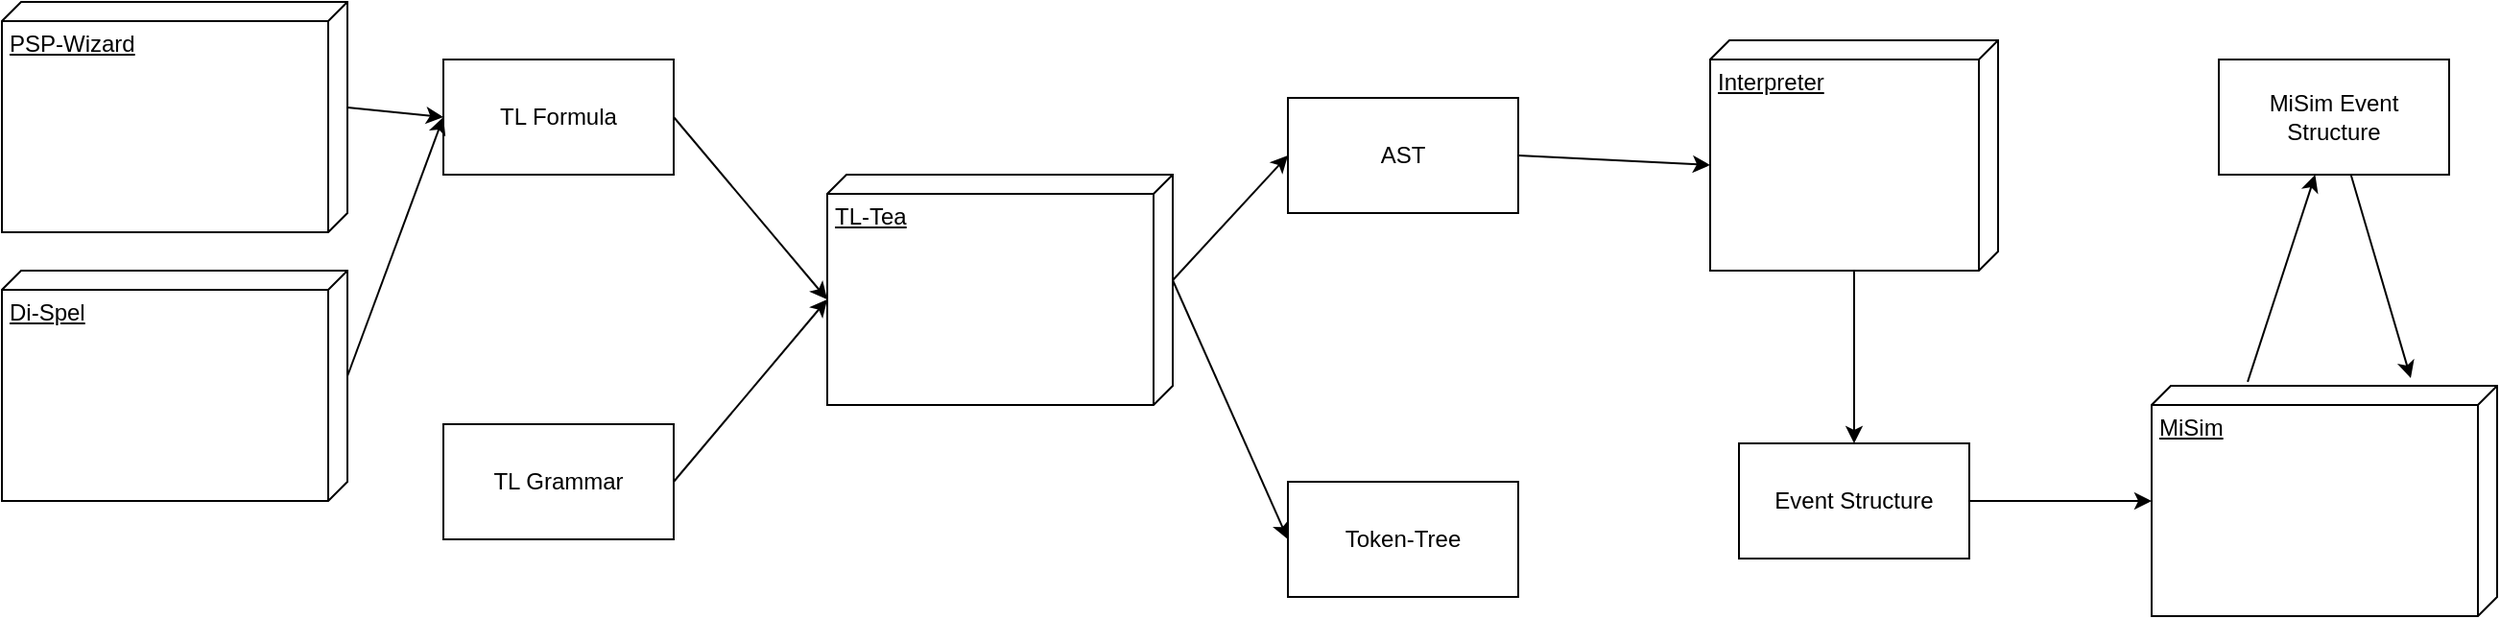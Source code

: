 <mxfile version="12.4.2" type="device" pages="1"><diagram id="KnvtDekhdVvnvpIvdUIZ" name="Page-1"><mxGraphModel dx="2340" dy="986" grid="1" gridSize="10" guides="1" tooltips="1" connect="1" arrows="1" fold="1" page="1" pageScale="1" pageWidth="1169" pageHeight="827" math="0" shadow="0"><root><mxCell id="0"/><mxCell id="1" parent="0"/><mxCell id="_KJqFEjaz6R0PO2uDydm-1" value="TL Formula" style="rounded=0;whiteSpace=wrap;html=1;" parent="1" vertex="1"><mxGeometry x="30" y="110" width="120" height="60" as="geometry"/></mxCell><mxCell id="_KJqFEjaz6R0PO2uDydm-2" value="TL Grammar" style="rounded=0;whiteSpace=wrap;html=1;" parent="1" vertex="1"><mxGeometry x="30" y="300" width="120" height="60" as="geometry"/></mxCell><mxCell id="_KJqFEjaz6R0PO2uDydm-4" value="TL-Tea" style="verticalAlign=top;align=left;spacingTop=8;spacingLeft=2;spacingRight=12;shape=cube;size=10;direction=south;fontStyle=4;html=1;" parent="1" vertex="1"><mxGeometry x="230" y="170" width="180" height="120" as="geometry"/></mxCell><mxCell id="_KJqFEjaz6R0PO2uDydm-5" value="AST" style="rounded=0;whiteSpace=wrap;html=1;" parent="1" vertex="1"><mxGeometry x="470" y="130" width="120" height="60" as="geometry"/></mxCell><mxCell id="_KJqFEjaz6R0PO2uDydm-6" value="Token-Tree" style="rounded=0;whiteSpace=wrap;html=1;" parent="1" vertex="1"><mxGeometry x="470" y="330" width="120" height="60" as="geometry"/></mxCell><mxCell id="_KJqFEjaz6R0PO2uDydm-8" value="Interpreter" style="verticalAlign=top;align=left;spacingTop=8;spacingLeft=2;spacingRight=12;shape=cube;size=10;direction=south;fontStyle=4;html=1;" parent="1" vertex="1"><mxGeometry x="690" y="100" width="150" height="120" as="geometry"/></mxCell><mxCell id="_KJqFEjaz6R0PO2uDydm-9" value="MiSim" style="verticalAlign=top;align=left;spacingTop=8;spacingLeft=2;spacingRight=12;shape=cube;size=10;direction=south;fontStyle=4;html=1;" parent="1" vertex="1"><mxGeometry x="920" y="280" width="180" height="120" as="geometry"/></mxCell><mxCell id="_KJqFEjaz6R0PO2uDydm-11" value="Event Structure" style="rounded=0;whiteSpace=wrap;html=1;" parent="1" vertex="1"><mxGeometry x="705" y="310" width="120" height="60" as="geometry"/></mxCell><mxCell id="_KJqFEjaz6R0PO2uDydm-12" value="" style="endArrow=classic;html=1;exitX=1;exitY=0.5;exitDx=0;exitDy=0;entryX=0;entryY=0;entryDx=65;entryDy=180;entryPerimeter=0;" parent="1" source="_KJqFEjaz6R0PO2uDydm-1" target="_KJqFEjaz6R0PO2uDydm-4" edge="1"><mxGeometry width="50" height="50" relative="1" as="geometry"><mxPoint x="160" y="170" as="sourcePoint"/><mxPoint x="210" y="120" as="targetPoint"/></mxGeometry></mxCell><mxCell id="_KJqFEjaz6R0PO2uDydm-13" value="" style="endArrow=classic;html=1;exitX=1;exitY=0.5;exitDx=0;exitDy=0;entryX=0;entryY=0;entryDx=65;entryDy=180;entryPerimeter=0;" parent="1" source="_KJqFEjaz6R0PO2uDydm-2" target="_KJqFEjaz6R0PO2uDydm-4" edge="1"><mxGeometry width="50" height="50" relative="1" as="geometry"><mxPoint x="160" y="150" as="sourcePoint"/><mxPoint x="240" y="245" as="targetPoint"/></mxGeometry></mxCell><mxCell id="_KJqFEjaz6R0PO2uDydm-14" value="" style="endArrow=classic;html=1;exitX=0;exitY=0;exitDx=55;exitDy=0;exitPerimeter=0;entryX=0;entryY=0.5;entryDx=0;entryDy=0;" parent="1" source="_KJqFEjaz6R0PO2uDydm-4" target="_KJqFEjaz6R0PO2uDydm-5" edge="1"><mxGeometry width="50" height="50" relative="1" as="geometry"><mxPoint x="160" y="150" as="sourcePoint"/><mxPoint x="500" y="160" as="targetPoint"/></mxGeometry></mxCell><mxCell id="_KJqFEjaz6R0PO2uDydm-15" value="" style="endArrow=classic;html=1;exitX=0;exitY=0;exitDx=55;exitDy=0;exitPerimeter=0;entryX=0;entryY=0.5;entryDx=0;entryDy=0;" parent="1" source="_KJqFEjaz6R0PO2uDydm-4" target="_KJqFEjaz6R0PO2uDydm-6" edge="1"><mxGeometry width="50" height="50" relative="1" as="geometry"><mxPoint x="420" y="235" as="sourcePoint"/><mxPoint x="520" y="170" as="targetPoint"/></mxGeometry></mxCell><mxCell id="_KJqFEjaz6R0PO2uDydm-16" value="" style="endArrow=classic;html=1;exitX=1;exitY=0.5;exitDx=0;exitDy=0;entryX=0;entryY=0;entryDx=65;entryDy=150;entryPerimeter=0;" parent="1" source="_KJqFEjaz6R0PO2uDydm-5" target="_KJqFEjaz6R0PO2uDydm-8" edge="1"><mxGeometry width="50" height="50" relative="1" as="geometry"><mxPoint x="420" y="235" as="sourcePoint"/><mxPoint x="480" y="170" as="targetPoint"/></mxGeometry></mxCell><mxCell id="_KJqFEjaz6R0PO2uDydm-18" value="" style="endArrow=classic;html=1;" parent="1" source="_KJqFEjaz6R0PO2uDydm-8" target="_KJqFEjaz6R0PO2uDydm-11" edge="1"><mxGeometry width="50" height="50" relative="1" as="geometry"><mxPoint x="860" y="260" as="sourcePoint"/><mxPoint x="690" y="255" as="targetPoint"/></mxGeometry></mxCell><mxCell id="_KJqFEjaz6R0PO2uDydm-20" value="" style="endArrow=classic;html=1;exitX=1;exitY=0.5;exitDx=0;exitDy=0;" parent="1" source="_KJqFEjaz6R0PO2uDydm-11" target="_KJqFEjaz6R0PO2uDydm-9" edge="1"><mxGeometry width="50" height="50" relative="1" as="geometry"><mxPoint x="840" y="245" as="sourcePoint"/><mxPoint x="940" y="248.125" as="targetPoint"/></mxGeometry></mxCell><mxCell id="_KJqFEjaz6R0PO2uDydm-21" value="MiSim Event Structure" style="rounded=0;whiteSpace=wrap;html=1;" parent="1" vertex="1"><mxGeometry x="955" y="110" width="120" height="60" as="geometry"/></mxCell><mxCell id="_KJqFEjaz6R0PO2uDydm-22" value="" style="endArrow=classic;html=1;exitX=-0.017;exitY=0.722;exitDx=0;exitDy=0;exitPerimeter=0;" parent="1" source="_KJqFEjaz6R0PO2uDydm-9" target="_KJqFEjaz6R0PO2uDydm-21" edge="1"><mxGeometry width="50" height="50" relative="1" as="geometry"><mxPoint x="966" y="406" as="sourcePoint"/><mxPoint x="990" y="120" as="targetPoint"/></mxGeometry></mxCell><mxCell id="_KJqFEjaz6R0PO2uDydm-30" value="" style="endArrow=classic;html=1;entryX=-0.033;entryY=0.25;entryDx=0;entryDy=0;entryPerimeter=0;" parent="1" source="_KJqFEjaz6R0PO2uDydm-21" target="_KJqFEjaz6R0PO2uDydm-9" edge="1"><mxGeometry width="50" height="50" relative="1" as="geometry"><mxPoint x="976.08" y="416" as="sourcePoint"/><mxPoint x="1050" y="400" as="targetPoint"/></mxGeometry></mxCell><mxCell id="f7-KWlqLzJeI1brNupks-1" value="PSP-Wizard" style="verticalAlign=top;align=left;spacingTop=8;spacingLeft=2;spacingRight=12;shape=cube;size=10;direction=south;fontStyle=4;html=1;" parent="1" vertex="1"><mxGeometry x="-200" y="80" width="180" height="120" as="geometry"/></mxCell><mxCell id="f7-KWlqLzJeI1brNupks-2" value="" style="endArrow=classic;html=1;exitX=0;exitY=0;exitDx=55;exitDy=0;entryX=0;entryY=0.5;entryDx=0;entryDy=0;exitPerimeter=0;" parent="1" source="f7-KWlqLzJeI1brNupks-1" target="_KJqFEjaz6R0PO2uDydm-1" edge="1"><mxGeometry width="50" height="50" relative="1" as="geometry"><mxPoint x="160" y="150" as="sourcePoint"/><mxPoint x="240" y="245" as="targetPoint"/></mxGeometry></mxCell><mxCell id="f7-KWlqLzJeI1brNupks-4" value="Di-Spel" style="verticalAlign=top;align=left;spacingTop=8;spacingLeft=2;spacingRight=12;shape=cube;size=10;direction=south;fontStyle=4;html=1;" parent="1" vertex="1"><mxGeometry x="-200" y="220" width="180" height="120" as="geometry"/></mxCell><mxCell id="f7-KWlqLzJeI1brNupks-5" value="" style="endArrow=classic;html=1;exitX=0;exitY=0;exitDx=55;exitDy=0;entryX=0;entryY=0.5;entryDx=0;entryDy=0;exitPerimeter=0;" parent="1" source="f7-KWlqLzJeI1brNupks-4" target="_KJqFEjaz6R0PO2uDydm-1" edge="1"><mxGeometry width="50" height="50" relative="1" as="geometry"><mxPoint x="-10" y="145" as="sourcePoint"/><mxPoint x="40" y="150" as="targetPoint"/></mxGeometry></mxCell></root></mxGraphModel></diagram></mxfile>